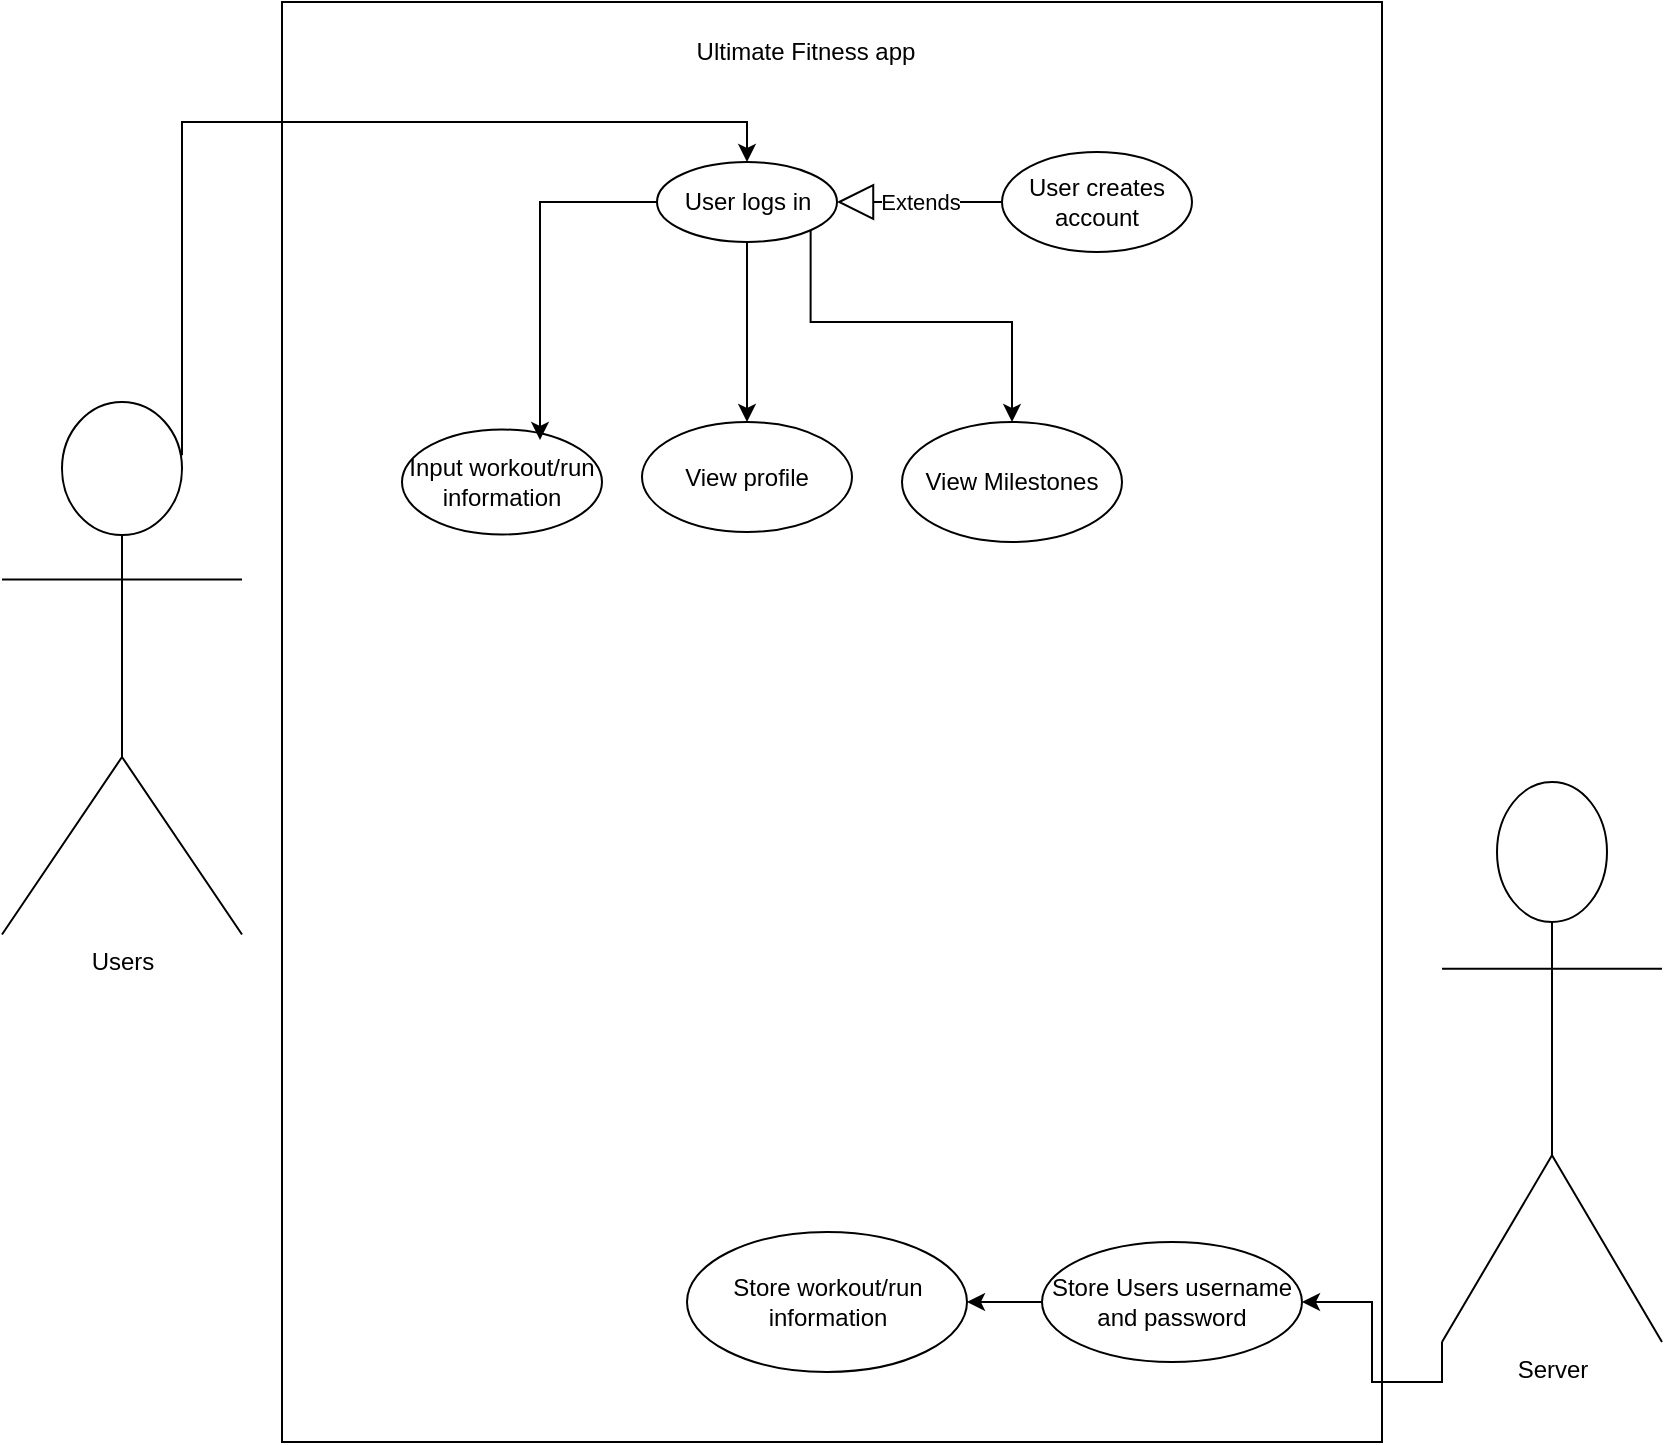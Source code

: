 <mxfile version="24.7.17">
  <diagram name="Page-1" id="W5uVfKypUvr8_yU3csDm">
    <mxGraphModel dx="1122" dy="1834" grid="1" gridSize="10" guides="1" tooltips="1" connect="1" arrows="1" fold="1" page="1" pageScale="1" pageWidth="850" pageHeight="1100" math="0" shadow="0">
      <root>
        <mxCell id="0" />
        <mxCell id="1" parent="0" />
        <UserObject label="" link="UseCaseDiagram" id="Hq_A8rt609nTWyU7pHzb-2">
          <mxCell style="rounded=0;whiteSpace=wrap;html=1;direction=south;" vertex="1" parent="1">
            <mxGeometry x="140" y="-160" width="550" height="720" as="geometry" />
          </mxCell>
        </UserObject>
        <mxCell id="Hq_A8rt609nTWyU7pHzb-26" style="edgeStyle=orthogonalEdgeStyle;rounded=0;orthogonalLoop=1;jettySize=auto;html=1;exitX=0.75;exitY=0.1;exitDx=0;exitDy=0;exitPerimeter=0;entryX=0.5;entryY=0;entryDx=0;entryDy=0;" edge="1" parent="1" source="Hq_A8rt609nTWyU7pHzb-3" target="Hq_A8rt609nTWyU7pHzb-11">
          <mxGeometry relative="1" as="geometry">
            <Array as="points">
              <mxPoint x="90" y="-100" />
              <mxPoint x="372" y="-100" />
            </Array>
          </mxGeometry>
        </mxCell>
        <mxCell id="Hq_A8rt609nTWyU7pHzb-3" value="Users" style="shape=umlActor;verticalLabelPosition=bottom;verticalAlign=top;html=1;" vertex="1" parent="1">
          <mxGeometry y="40" width="120" height="266.25" as="geometry" />
        </mxCell>
        <mxCell id="Hq_A8rt609nTWyU7pHzb-29" style="edgeStyle=orthogonalEdgeStyle;rounded=0;orthogonalLoop=1;jettySize=auto;html=1;exitX=0;exitY=1;exitDx=0;exitDy=0;exitPerimeter=0;entryX=1;entryY=0.5;entryDx=0;entryDy=0;" edge="1" parent="1" source="Hq_A8rt609nTWyU7pHzb-7" target="Hq_A8rt609nTWyU7pHzb-27">
          <mxGeometry relative="1" as="geometry" />
        </mxCell>
        <mxCell id="Hq_A8rt609nTWyU7pHzb-7" value="Server" style="shape=umlActor;verticalLabelPosition=bottom;verticalAlign=top;html=1;" vertex="1" parent="1">
          <mxGeometry x="720" y="230" width="110" height="280" as="geometry" />
        </mxCell>
        <mxCell id="Hq_A8rt609nTWyU7pHzb-20" style="edgeStyle=orthogonalEdgeStyle;rounded=0;orthogonalLoop=1;jettySize=auto;html=1;exitX=0.5;exitY=1;exitDx=0;exitDy=0;" edge="1" parent="1" source="Hq_A8rt609nTWyU7pHzb-11" target="Hq_A8rt609nTWyU7pHzb-16">
          <mxGeometry relative="1" as="geometry" />
        </mxCell>
        <mxCell id="Hq_A8rt609nTWyU7pHzb-22" style="edgeStyle=orthogonalEdgeStyle;rounded=0;orthogonalLoop=1;jettySize=auto;html=1;exitX=1;exitY=1;exitDx=0;exitDy=0;entryX=0.5;entryY=0;entryDx=0;entryDy=0;" edge="1" parent="1" source="Hq_A8rt609nTWyU7pHzb-11" target="Hq_A8rt609nTWyU7pHzb-18">
          <mxGeometry relative="1" as="geometry">
            <Array as="points">
              <mxPoint x="404" />
              <mxPoint x="505" />
            </Array>
          </mxGeometry>
        </mxCell>
        <mxCell id="Hq_A8rt609nTWyU7pHzb-11" value="User logs in" style="ellipse;whiteSpace=wrap;html=1;" vertex="1" parent="1">
          <mxGeometry x="327.5" y="-80" width="90" height="40" as="geometry" />
        </mxCell>
        <mxCell id="Hq_A8rt609nTWyU7pHzb-12" value="User creates account" style="ellipse;whiteSpace=wrap;html=1;" vertex="1" parent="1">
          <mxGeometry x="500" y="-85" width="95" height="50" as="geometry" />
        </mxCell>
        <mxCell id="Hq_A8rt609nTWyU7pHzb-14" value="Extends" style="endArrow=block;endSize=16;endFill=0;html=1;rounded=0;entryX=1;entryY=0.5;entryDx=0;entryDy=0;exitX=0;exitY=0.5;exitDx=0;exitDy=0;" edge="1" parent="1" source="Hq_A8rt609nTWyU7pHzb-12" target="Hq_A8rt609nTWyU7pHzb-11">
          <mxGeometry width="160" relative="1" as="geometry">
            <mxPoint x="451.96" y="130" as="sourcePoint" />
            <mxPoint x="370.003" as="targetPoint" />
          </mxGeometry>
        </mxCell>
        <mxCell id="Hq_A8rt609nTWyU7pHzb-15" value="Input workout/run information" style="ellipse;whiteSpace=wrap;html=1;" vertex="1" parent="1">
          <mxGeometry x="200" y="53.75" width="100" height="52.5" as="geometry" />
        </mxCell>
        <mxCell id="Hq_A8rt609nTWyU7pHzb-16" value="View profile" style="ellipse;whiteSpace=wrap;html=1;" vertex="1" parent="1">
          <mxGeometry x="320" y="50" width="105" height="55" as="geometry" />
        </mxCell>
        <mxCell id="Hq_A8rt609nTWyU7pHzb-18" value="View Milestones" style="ellipse;whiteSpace=wrap;html=1;" vertex="1" parent="1">
          <mxGeometry x="450" y="50" width="110" height="60" as="geometry" />
        </mxCell>
        <mxCell id="Hq_A8rt609nTWyU7pHzb-19" style="edgeStyle=orthogonalEdgeStyle;rounded=0;orthogonalLoop=1;jettySize=auto;html=1;entryX=0.69;entryY=0.1;entryDx=0;entryDy=0;entryPerimeter=0;" edge="1" parent="1" source="Hq_A8rt609nTWyU7pHzb-11" target="Hq_A8rt609nTWyU7pHzb-15">
          <mxGeometry relative="1" as="geometry" />
        </mxCell>
        <mxCell id="Hq_A8rt609nTWyU7pHzb-23" value="Ultimate Fitness app" style="text;html=1;align=center;verticalAlign=middle;whiteSpace=wrap;rounded=0;" vertex="1" parent="1">
          <mxGeometry x="342.5" y="-150" width="117.5" height="30" as="geometry" />
        </mxCell>
        <mxCell id="Hq_A8rt609nTWyU7pHzb-30" style="edgeStyle=orthogonalEdgeStyle;rounded=0;orthogonalLoop=1;jettySize=auto;html=1;exitX=0;exitY=0.5;exitDx=0;exitDy=0;entryX=1;entryY=0.5;entryDx=0;entryDy=0;" edge="1" parent="1" source="Hq_A8rt609nTWyU7pHzb-27" target="Hq_A8rt609nTWyU7pHzb-28">
          <mxGeometry relative="1" as="geometry" />
        </mxCell>
        <mxCell id="Hq_A8rt609nTWyU7pHzb-27" value="Store Users username and password" style="ellipse;whiteSpace=wrap;html=1;" vertex="1" parent="1">
          <mxGeometry x="520" y="460" width="130" height="60" as="geometry" />
        </mxCell>
        <mxCell id="Hq_A8rt609nTWyU7pHzb-28" value="Store workout/run information" style="ellipse;whiteSpace=wrap;html=1;" vertex="1" parent="1">
          <mxGeometry x="342.5" y="455" width="140" height="70" as="geometry" />
        </mxCell>
      </root>
    </mxGraphModel>
  </diagram>
</mxfile>
